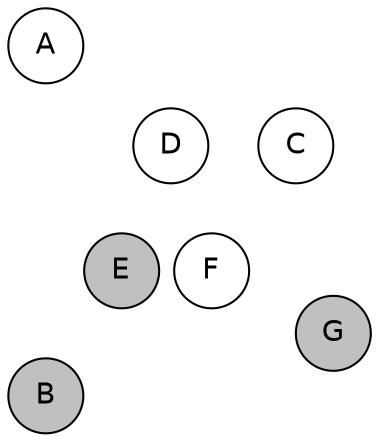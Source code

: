 
graph {

layout = circo;
mindist = .1

node [shape = circle, fontname = Helvetica, margin = 0, style = filled]
edge [style=invis]

subgraph 1 {
	E -- F -- F# -- G -- G# -- A -- A# -- B -- C -- C# -- D -- D# -- E
}

C [fillcolor = white];
C# [fillcolor = gray];
D [fillcolor = white];
D# [fillcolor = cadetblue1];
E [fillcolor = gray];
F [fillcolor = white];
F# [fillcolor = gray];
G [fillcolor = gray];
G# [fillcolor = gray];
A [fillcolor = white];
A# [fillcolor = gray];
B [fillcolor = gray];
}

